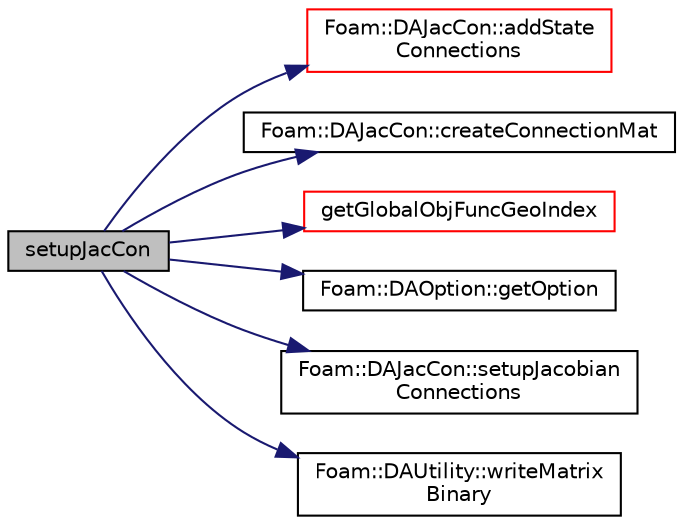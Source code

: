 digraph "setupJacCon"
{
  bgcolor="transparent";
  edge [fontname="Helvetica",fontsize="10",labelfontname="Helvetica",labelfontsize="10"];
  node [fontname="Helvetica",fontsize="10",shape=record];
  rankdir="LR";
  Node74 [label="setupJacCon",height=0.2,width=0.4,color="black", fillcolor="grey75", style="filled", fontcolor="black"];
  Node74 -> Node75 [color="midnightblue",fontsize="10",style="solid",fontname="Helvetica"];
  Node75 [label="Foam::DAJacCon::addState\lConnections",height=0.2,width=0.4,color="red",URL="$classFoam_1_1DAJacCon.html#a9dd95e527ffe4ab41fa36bb746e5f2aa",tooltip="a high-level function to add connected state column indices to the connectivity matrix ..."];
  Node74 -> Node84 [color="midnightblue",fontsize="10",style="solid",fontname="Helvetica"];
  Node84 [label="Foam::DAJacCon::createConnectionMat",height=0.2,width=0.4,color="black",URL="$classFoam_1_1DAJacCon.html#a6aa22bae0912af41d04a6c69eeb2c57a",tooltip="allocate connectedState matrix "];
  Node74 -> Node85 [color="midnightblue",fontsize="10",style="solid",fontname="Helvetica"];
  Node85 [label="getGlobalObjFuncGeoIndex",height=0.2,width=0.4,color="red",URL="$classFoam_1_1DAJacCondFdW.html#a981d6c09a005c0db6b7d551751a0370c",tooltip="get the global index of geometry element for objective "];
  Node74 -> Node81 [color="midnightblue",fontsize="10",style="solid",fontname="Helvetica"];
  Node81 [label="Foam::DAOption::getOption",height=0.2,width=0.4,color="black",URL="$classFoam_1_1DAOption.html#a4d6d2622f32c466e367526f5cc05d0fb",tooltip="get an option from subDict and key "];
  Node74 -> Node87 [color="midnightblue",fontsize="10",style="solid",fontname="Helvetica"];
  Node87 [label="Foam::DAJacCon::setupJacobian\lConnections",height=0.2,width=0.4,color="black",URL="$classFoam_1_1DAJacCon.html#a4e2b26f19cb795cd7276b68addbccb01",tooltip="assign values in connections to a specific row idxI in conMat "];
  Node74 -> Node88 [color="midnightblue",fontsize="10",style="solid",fontname="Helvetica"];
  Node88 [label="Foam::DAUtility::writeMatrix\lBinary",height=0.2,width=0.4,color="black",URL="$classFoam_1_1DAUtility.html#a7d5db3b1724c116fd1b12443d914b4cc",tooltip="write petsc matrix in binary format "];
}
